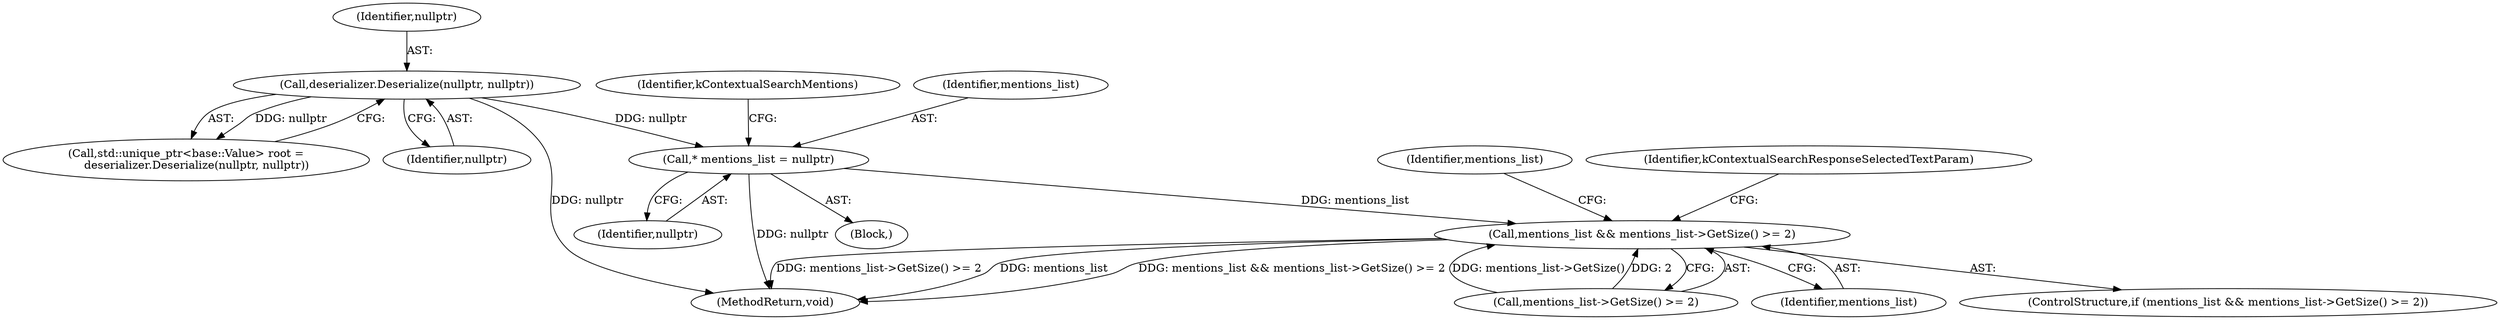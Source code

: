 digraph "0_Chrome_c0947dabeaa10da67798c1bbc668dca4b280cad5_0@pointer" {
"1000184" [label="(Call,* mentions_list = nullptr)"];
"1000140" [label="(Call,deserializer.Deserialize(nullptr, nullptr))"];
"1000192" [label="(Call,mentions_list && mentions_list->GetSize() >= 2)"];
"1000188" [label="(Identifier,kContextualSearchMentions)"];
"1000194" [label="(Call,mentions_list->GetSize() >= 2)"];
"1000184" [label="(Call,* mentions_list = nullptr)"];
"1000185" [label="(Identifier,mentions_list)"];
"1000243" [label="(MethodReturn,void)"];
"1000182" [label="(Block,)"];
"1000134" [label="(Call,std::unique_ptr<base::Value> root =\n      deserializer.Deserialize(nullptr, nullptr))"];
"1000199" [label="(Identifier,mentions_list)"];
"1000204" [label="(Identifier,kContextualSearchResponseSelectedTextParam)"];
"1000142" [label="(Identifier,nullptr)"];
"1000193" [label="(Identifier,mentions_list)"];
"1000192" [label="(Call,mentions_list && mentions_list->GetSize() >= 2)"];
"1000191" [label="(ControlStructure,if (mentions_list && mentions_list->GetSize() >= 2))"];
"1000186" [label="(Identifier,nullptr)"];
"1000141" [label="(Identifier,nullptr)"];
"1000140" [label="(Call,deserializer.Deserialize(nullptr, nullptr))"];
"1000184" -> "1000182"  [label="AST: "];
"1000184" -> "1000186"  [label="CFG: "];
"1000185" -> "1000184"  [label="AST: "];
"1000186" -> "1000184"  [label="AST: "];
"1000188" -> "1000184"  [label="CFG: "];
"1000184" -> "1000243"  [label="DDG: nullptr"];
"1000140" -> "1000184"  [label="DDG: nullptr"];
"1000184" -> "1000192"  [label="DDG: mentions_list"];
"1000140" -> "1000134"  [label="AST: "];
"1000140" -> "1000142"  [label="CFG: "];
"1000141" -> "1000140"  [label="AST: "];
"1000142" -> "1000140"  [label="AST: "];
"1000134" -> "1000140"  [label="CFG: "];
"1000140" -> "1000243"  [label="DDG: nullptr"];
"1000140" -> "1000134"  [label="DDG: nullptr"];
"1000192" -> "1000191"  [label="AST: "];
"1000192" -> "1000193"  [label="CFG: "];
"1000192" -> "1000194"  [label="CFG: "];
"1000193" -> "1000192"  [label="AST: "];
"1000194" -> "1000192"  [label="AST: "];
"1000199" -> "1000192"  [label="CFG: "];
"1000204" -> "1000192"  [label="CFG: "];
"1000192" -> "1000243"  [label="DDG: mentions_list->GetSize() >= 2"];
"1000192" -> "1000243"  [label="DDG: mentions_list"];
"1000192" -> "1000243"  [label="DDG: mentions_list && mentions_list->GetSize() >= 2"];
"1000194" -> "1000192"  [label="DDG: mentions_list->GetSize()"];
"1000194" -> "1000192"  [label="DDG: 2"];
}
